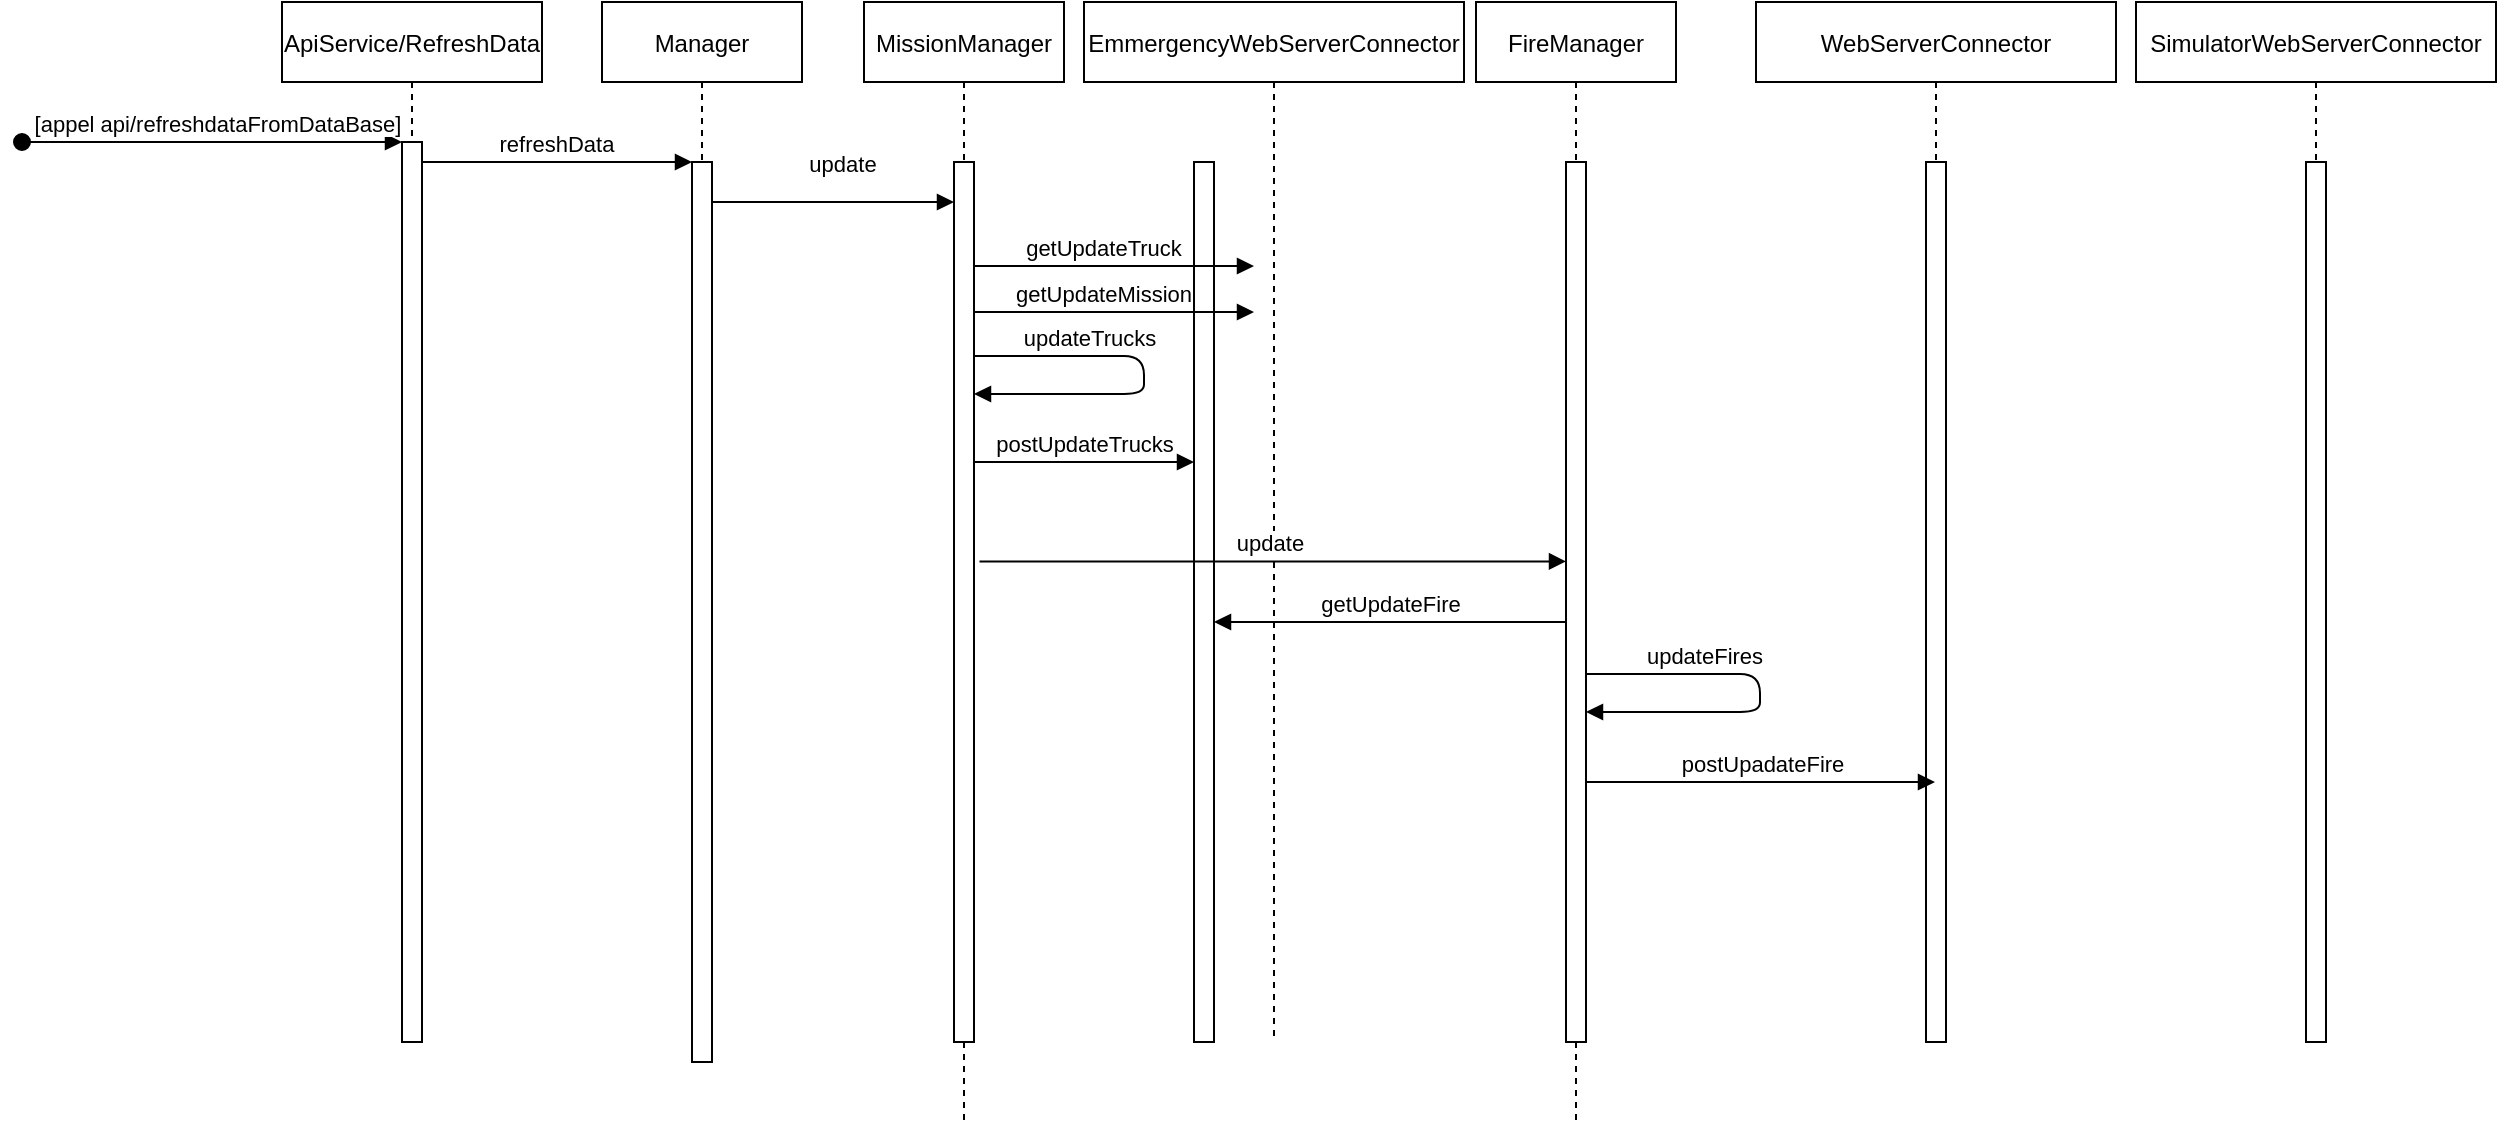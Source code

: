 <mxfile version="14.0.5" type="github">
  <diagram name="Page-1" id="13e1069c-82ec-6db2-03f1-153e76fe0fe0">
    <mxGraphModel dx="289" dy="757" grid="1" gridSize="10" guides="1" tooltips="1" connect="1" arrows="1" fold="1" page="1" pageScale="1" pageWidth="1100" pageHeight="850" background="#ffffff" math="0" shadow="0">
      <root>
        <mxCell id="0" />
        <mxCell id="1" parent="0" />
        <mxCell id="ytdSUjh50x-NLadKz5zi-1" value="ApiService/RefreshData" style="shape=umlLifeline;perimeter=lifelinePerimeter;container=1;collapsible=0;recursiveResize=0;rounded=0;shadow=0;strokeWidth=1;" vertex="1" parent="1">
          <mxGeometry x="1249" y="80" width="130" height="520" as="geometry" />
        </mxCell>
        <mxCell id="ytdSUjh50x-NLadKz5zi-2" value="" style="points=[];perimeter=orthogonalPerimeter;rounded=0;shadow=0;strokeWidth=1;" vertex="1" parent="ytdSUjh50x-NLadKz5zi-1">
          <mxGeometry x="60" y="70" width="10" height="450" as="geometry" />
        </mxCell>
        <mxCell id="ytdSUjh50x-NLadKz5zi-3" value="[appel api/refreshdataFromDataBase]" style="verticalAlign=bottom;startArrow=oval;endArrow=block;startSize=8;shadow=0;strokeWidth=1;" edge="1" parent="ytdSUjh50x-NLadKz5zi-1" target="ytdSUjh50x-NLadKz5zi-2">
          <mxGeometry x="0.029" relative="1" as="geometry">
            <mxPoint x="-130" y="70" as="sourcePoint" />
            <mxPoint as="offset" />
          </mxGeometry>
        </mxCell>
        <mxCell id="ytdSUjh50x-NLadKz5zi-4" value="Manager" style="shape=umlLifeline;perimeter=lifelinePerimeter;container=1;collapsible=0;recursiveResize=0;rounded=0;shadow=0;strokeWidth=1;" vertex="1" parent="1">
          <mxGeometry x="1409" y="80" width="100" height="530" as="geometry" />
        </mxCell>
        <mxCell id="ytdSUjh50x-NLadKz5zi-5" value="" style="points=[];perimeter=orthogonalPerimeter;rounded=0;shadow=0;strokeWidth=1;" vertex="1" parent="ytdSUjh50x-NLadKz5zi-4">
          <mxGeometry x="45" y="80" width="10" height="450" as="geometry" />
        </mxCell>
        <mxCell id="ytdSUjh50x-NLadKz5zi-6" value="refreshData" style="verticalAlign=bottom;endArrow=block;entryX=0;entryY=0;shadow=0;strokeWidth=1;" edge="1" parent="1" source="ytdSUjh50x-NLadKz5zi-2" target="ytdSUjh50x-NLadKz5zi-5">
          <mxGeometry relative="1" as="geometry">
            <mxPoint x="1434" y="160" as="sourcePoint" />
          </mxGeometry>
        </mxCell>
        <mxCell id="ytdSUjh50x-NLadKz5zi-7" value="EmmergencyWebServerConnector" style="shape=umlLifeline;perimeter=lifelinePerimeter;container=1;collapsible=0;recursiveResize=0;rounded=0;shadow=0;strokeWidth=1;" vertex="1" parent="1">
          <mxGeometry x="1650" y="80" width="190" height="520" as="geometry" />
        </mxCell>
        <mxCell id="ytdSUjh50x-NLadKz5zi-8" value="" style="points=[];perimeter=orthogonalPerimeter;rounded=0;shadow=0;strokeWidth=1;" vertex="1" parent="ytdSUjh50x-NLadKz5zi-7">
          <mxGeometry x="55" y="80" width="10" height="440" as="geometry" />
        </mxCell>
        <mxCell id="ytdSUjh50x-NLadKz5zi-10" value="FireManager" style="shape=umlLifeline;perimeter=lifelinePerimeter;container=1;collapsible=0;recursiveResize=0;rounded=0;shadow=0;strokeWidth=1;" vertex="1" parent="1">
          <mxGeometry x="1846" y="80" width="100" height="560" as="geometry" />
        </mxCell>
        <mxCell id="ytdSUjh50x-NLadKz5zi-11" value="" style="points=[];perimeter=orthogonalPerimeter;rounded=0;shadow=0;strokeWidth=1;" vertex="1" parent="ytdSUjh50x-NLadKz5zi-10">
          <mxGeometry x="45" y="80" width="10" height="440" as="geometry" />
        </mxCell>
        <mxCell id="ytdSUjh50x-NLadKz5zi-14" value="updateFires" style="verticalAlign=bottom;endArrow=block;shadow=0;strokeWidth=1;" edge="1" parent="ytdSUjh50x-NLadKz5zi-10" source="ytdSUjh50x-NLadKz5zi-11" target="ytdSUjh50x-NLadKz5zi-11">
          <mxGeometry x="-0.386" relative="1" as="geometry">
            <mxPoint x="55" y="336" as="sourcePoint" />
            <mxPoint x="55" y="355" as="targetPoint" />
            <Array as="points">
              <mxPoint x="142" y="336" />
              <mxPoint x="142" y="355" />
            </Array>
            <mxPoint as="offset" />
          </mxGeometry>
        </mxCell>
        <mxCell id="ytdSUjh50x-NLadKz5zi-15" value="MissionManager" style="shape=umlLifeline;perimeter=lifelinePerimeter;container=1;collapsible=0;recursiveResize=0;rounded=0;shadow=0;strokeWidth=1;" vertex="1" parent="1">
          <mxGeometry x="1540" y="80" width="100" height="560" as="geometry" />
        </mxCell>
        <mxCell id="ytdSUjh50x-NLadKz5zi-16" value="" style="points=[];perimeter=orthogonalPerimeter;rounded=0;shadow=0;strokeWidth=1;" vertex="1" parent="ytdSUjh50x-NLadKz5zi-15">
          <mxGeometry x="45" y="80" width="10" height="440" as="geometry" />
        </mxCell>
        <mxCell id="ytdSUjh50x-NLadKz5zi-36" value="updateTrucks" style="verticalAlign=bottom;endArrow=block;shadow=0;strokeWidth=1;" edge="1" parent="ytdSUjh50x-NLadKz5zi-15" source="ytdSUjh50x-NLadKz5zi-16" target="ytdSUjh50x-NLadKz5zi-16">
          <mxGeometry x="-0.386" relative="1" as="geometry">
            <mxPoint x="60" y="177" as="sourcePoint" />
            <mxPoint x="60" y="196" as="targetPoint" />
            <Array as="points">
              <mxPoint x="140" y="177" />
              <mxPoint x="140" y="196" />
            </Array>
            <mxPoint as="offset" />
          </mxGeometry>
        </mxCell>
        <mxCell id="ytdSUjh50x-NLadKz5zi-18" value="update" style="verticalAlign=bottom;endArrow=block;shadow=0;strokeWidth=1;" edge="1" parent="1" source="ytdSUjh50x-NLadKz5zi-5" target="ytdSUjh50x-NLadKz5zi-16">
          <mxGeometry x="0.083" y="10" relative="1" as="geometry">
            <mxPoint x="1473.89" y="180.0" as="sourcePoint" />
            <mxPoint x="1594.1" y="180.0" as="targetPoint" />
            <Array as="points">
              <mxPoint x="1549" y="180" />
            </Array>
            <mxPoint as="offset" />
          </mxGeometry>
        </mxCell>
        <mxCell id="ytdSUjh50x-NLadKz5zi-27" value="getUpdateTruck" style="verticalAlign=bottom;endArrow=block;shadow=0;strokeWidth=1;" edge="1" parent="1">
          <mxGeometry x="-0.071" relative="1" as="geometry">
            <mxPoint x="1595" y="212" as="sourcePoint" />
            <mxPoint x="1735" y="212" as="targetPoint" />
            <Array as="points">
              <mxPoint x="1695" y="212" />
            </Array>
            <mxPoint as="offset" />
          </mxGeometry>
        </mxCell>
        <mxCell id="ytdSUjh50x-NLadKz5zi-28" value="getUpdateMission" style="verticalAlign=bottom;endArrow=block;shadow=0;strokeWidth=1;" edge="1" parent="1">
          <mxGeometry x="-0.071" relative="1" as="geometry">
            <mxPoint x="1595" y="235" as="sourcePoint" />
            <mxPoint x="1735" y="235" as="targetPoint" />
            <Array as="points">
              <mxPoint x="1705" y="235" />
            </Array>
            <mxPoint as="offset" />
          </mxGeometry>
        </mxCell>
        <mxCell id="ytdSUjh50x-NLadKz5zi-29" value="update" style="verticalAlign=bottom;endArrow=block;shadow=0;strokeWidth=1;" edge="1" parent="1" target="ytdSUjh50x-NLadKz5zi-11">
          <mxGeometry x="-0.008" relative="1" as="geometry">
            <mxPoint x="1597.75" y="359.71" as="sourcePoint" />
            <mxPoint x="1882.25" y="359.71" as="targetPoint" />
            <Array as="points">
              <mxPoint x="1687.75" y="359.71" />
            </Array>
            <mxPoint as="offset" />
          </mxGeometry>
        </mxCell>
        <mxCell id="ytdSUjh50x-NLadKz5zi-31" value="WebServerConnector" style="shape=umlLifeline;perimeter=lifelinePerimeter;container=1;collapsible=0;recursiveResize=0;rounded=0;shadow=0;strokeWidth=1;" vertex="1" parent="1">
          <mxGeometry x="1986" y="80" width="180" height="520" as="geometry" />
        </mxCell>
        <mxCell id="ytdSUjh50x-NLadKz5zi-32" value="" style="points=[];perimeter=orthogonalPerimeter;rounded=0;shadow=0;strokeWidth=1;" vertex="1" parent="ytdSUjh50x-NLadKz5zi-31">
          <mxGeometry x="85" y="80" width="10" height="440" as="geometry" />
        </mxCell>
        <mxCell id="ytdSUjh50x-NLadKz5zi-34" value="postUpdateTrucks" style="html=1;verticalAlign=bottom;endArrow=block;" edge="1" parent="1" source="ytdSUjh50x-NLadKz5zi-16" target="ytdSUjh50x-NLadKz5zi-8">
          <mxGeometry width="80" relative="1" as="geometry">
            <mxPoint x="1595" y="310" as="sourcePoint" />
            <mxPoint x="1735" y="310" as="targetPoint" />
            <Array as="points">
              <mxPoint x="1640" y="310" />
            </Array>
          </mxGeometry>
        </mxCell>
        <mxCell id="ytdSUjh50x-NLadKz5zi-35" value="postUpadateFire" style="html=1;verticalAlign=bottom;endArrow=block;" edge="1" parent="1" source="ytdSUjh50x-NLadKz5zi-11" target="ytdSUjh50x-NLadKz5zi-31">
          <mxGeometry width="80" relative="1" as="geometry">
            <mxPoint x="1700" y="340" as="sourcePoint" />
            <mxPoint x="1780" y="340" as="targetPoint" />
            <Array as="points">
              <mxPoint x="2010" y="470" />
            </Array>
          </mxGeometry>
        </mxCell>
        <mxCell id="ytdSUjh50x-NLadKz5zi-38" value="getUpdateFire" style="html=1;verticalAlign=bottom;endArrow=block;" edge="1" parent="1" source="ytdSUjh50x-NLadKz5zi-11" target="ytdSUjh50x-NLadKz5zi-8">
          <mxGeometry width="80" relative="1" as="geometry">
            <mxPoint x="1640" y="340" as="sourcePoint" />
            <mxPoint x="1720" y="340" as="targetPoint" />
            <Array as="points">
              <mxPoint x="1830" y="390" />
            </Array>
          </mxGeometry>
        </mxCell>
        <mxCell id="ytdSUjh50x-NLadKz5zi-39" value="SimulatorWebServerConnector" style="shape=umlLifeline;perimeter=lifelinePerimeter;container=1;collapsible=0;recursiveResize=0;rounded=0;shadow=0;strokeWidth=1;" vertex="1" parent="1">
          <mxGeometry x="2176" y="80" width="180" height="520" as="geometry" />
        </mxCell>
        <mxCell id="ytdSUjh50x-NLadKz5zi-40" value="" style="points=[];perimeter=orthogonalPerimeter;rounded=0;shadow=0;strokeWidth=1;" vertex="1" parent="ytdSUjh50x-NLadKz5zi-39">
          <mxGeometry x="85" y="80" width="10" height="440" as="geometry" />
        </mxCell>
      </root>
    </mxGraphModel>
  </diagram>
</mxfile>
